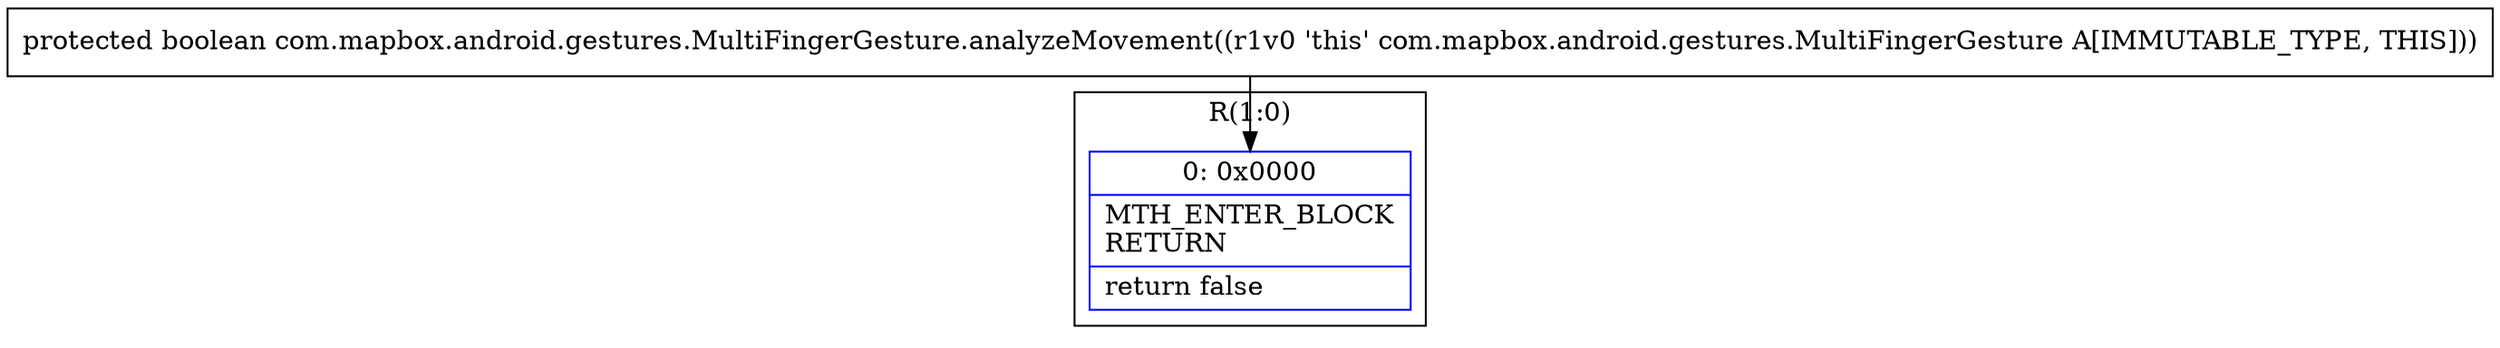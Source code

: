 digraph "CFG forcom.mapbox.android.gestures.MultiFingerGesture.analyzeMovement()Z" {
subgraph cluster_Region_598220105 {
label = "R(1:0)";
node [shape=record,color=blue];
Node_0 [shape=record,label="{0\:\ 0x0000|MTH_ENTER_BLOCK\lRETURN\l|return false\l}"];
}
MethodNode[shape=record,label="{protected boolean com.mapbox.android.gestures.MultiFingerGesture.analyzeMovement((r1v0 'this' com.mapbox.android.gestures.MultiFingerGesture A[IMMUTABLE_TYPE, THIS])) }"];
MethodNode -> Node_0;
}

